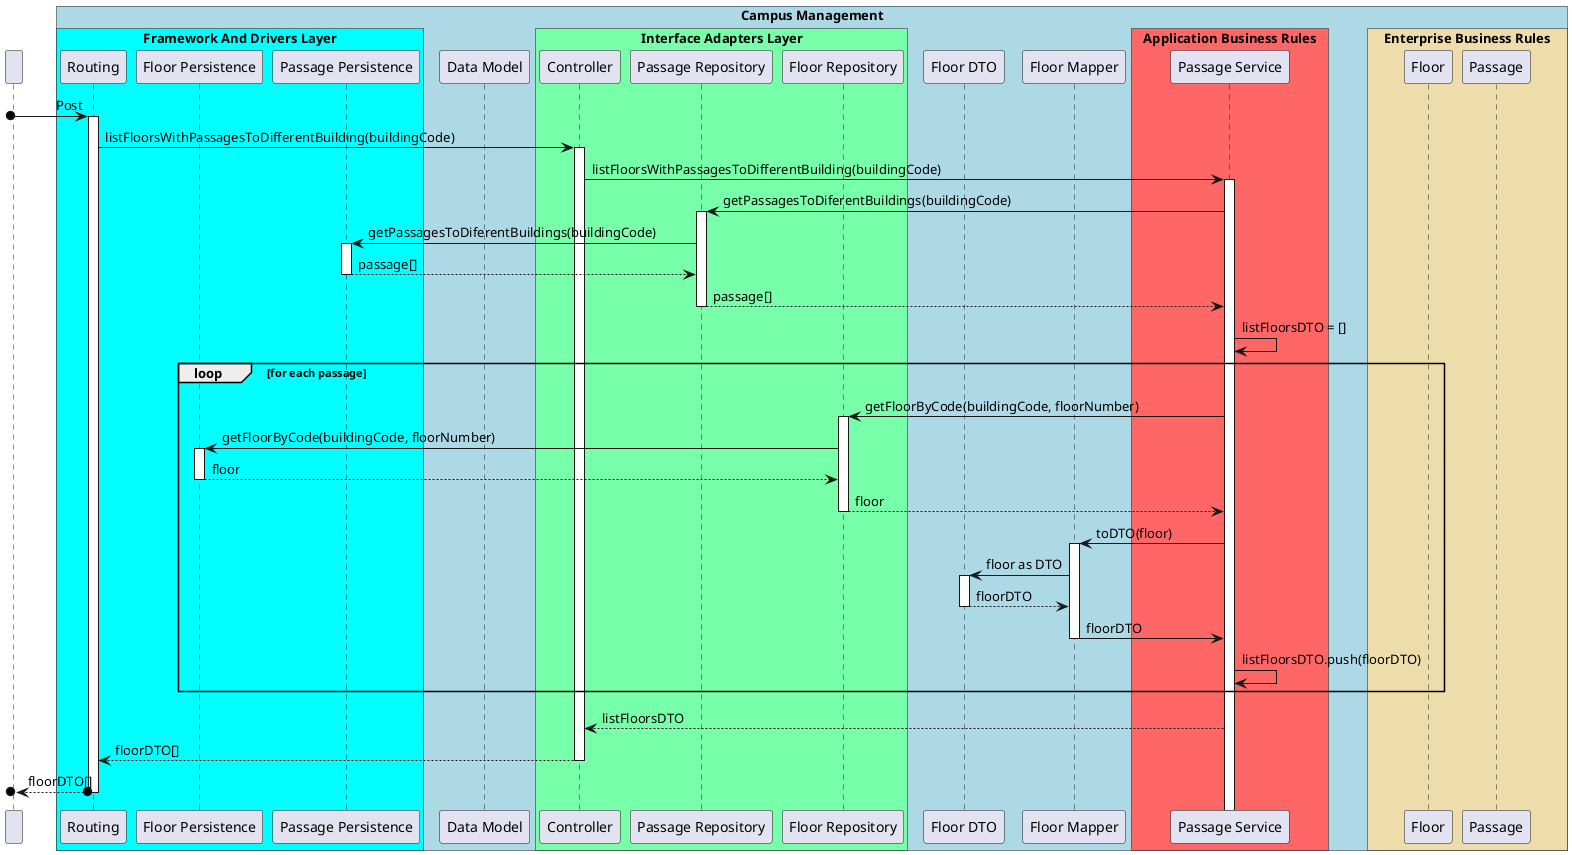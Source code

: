 @startuml SD Lv3

!pragma teoz true

participant " "
box "Campus Management" #LightBlue

    box "Framework And Drivers Layer" #00ffff
        participant Routing
        participant "Floor Persistence" as FloorPers
        participant "Passage Persistence" as PassagePers
    end box

    participant "Data Model" as Data
    box "Interface Adapters Layer" #77ffaa
        participant Controller
        participant "Passage Repository" as PassageRepository
        participant "Floor Repository" as FloorRepo
    end box

    participant "Floor DTO" as FloorDTO
    participant "Floor Mapper" as FloorMapper
    box "Application Business Rules" #ff6666
        participant "Passage Service" as PassageService
    end box

    box "Enterprise Business Rules" #eeddaa
        participant Floor
        participant Passage
    end box
end box


[o-> Routing : Post
activate Routing

    Routing -> Controller : listFloorsWithPassagesToDifferentBuilding(buildingCode)
    activate Controller

        Controller -> PassageService : listFloorsWithPassagesToDifferentBuilding(buildingCode)
        activate PassageService

            PassageService -> PassageRepository : getPassagesToDiferentBuildings(buildingCode)
            activate PassageRepository

                PassageRepository -> PassagePers : getPassagesToDiferentBuildings(buildingCode)
                activate PassagePers

                PassagePers --> PassageRepository : passage[]
                deactivate PassagePers

            PassageRepository --> PassageService : passage[]
            deactivate PassageRepository

            PassageService -> PassageService : listFloorsDTO = []

            loop for each passage 
                
                PassageService -> FloorRepo: getFloorByCode(buildingCode, floorNumber)
                activate FloorRepo

                    FloorRepo -> FloorPers: getFloorByCode(buildingCode, floorNumber)
                    activate FloorPers

                    FloorPers --> FloorRepo: floor
                    deactivate FloorPers

                FloorRepo --> PassageService: floor
                deactivate FloorRepo

                PassageService -> FloorMapper: toDTO(floor)
                activate FloorMapper

                    FloorMapper -> FloorDTO: floor as DTO
                    activate FloorDTO

                    FloorDTO --> FloorMapper: floorDTO
                    deactivate FloorDTO

                FloorMapper -> PassageService: floorDTO
                deactivate FloorMapper

                PassageService -> PassageService: listFloorsDTO.push(floorDTO)


            end

            PassageService --> Controller : listFloorsDTO

    Controller --> Routing : floorDTO[]
    deactivate Controller

[o<--o Routing : floorDTO[]
deactivate Routing


@enduml